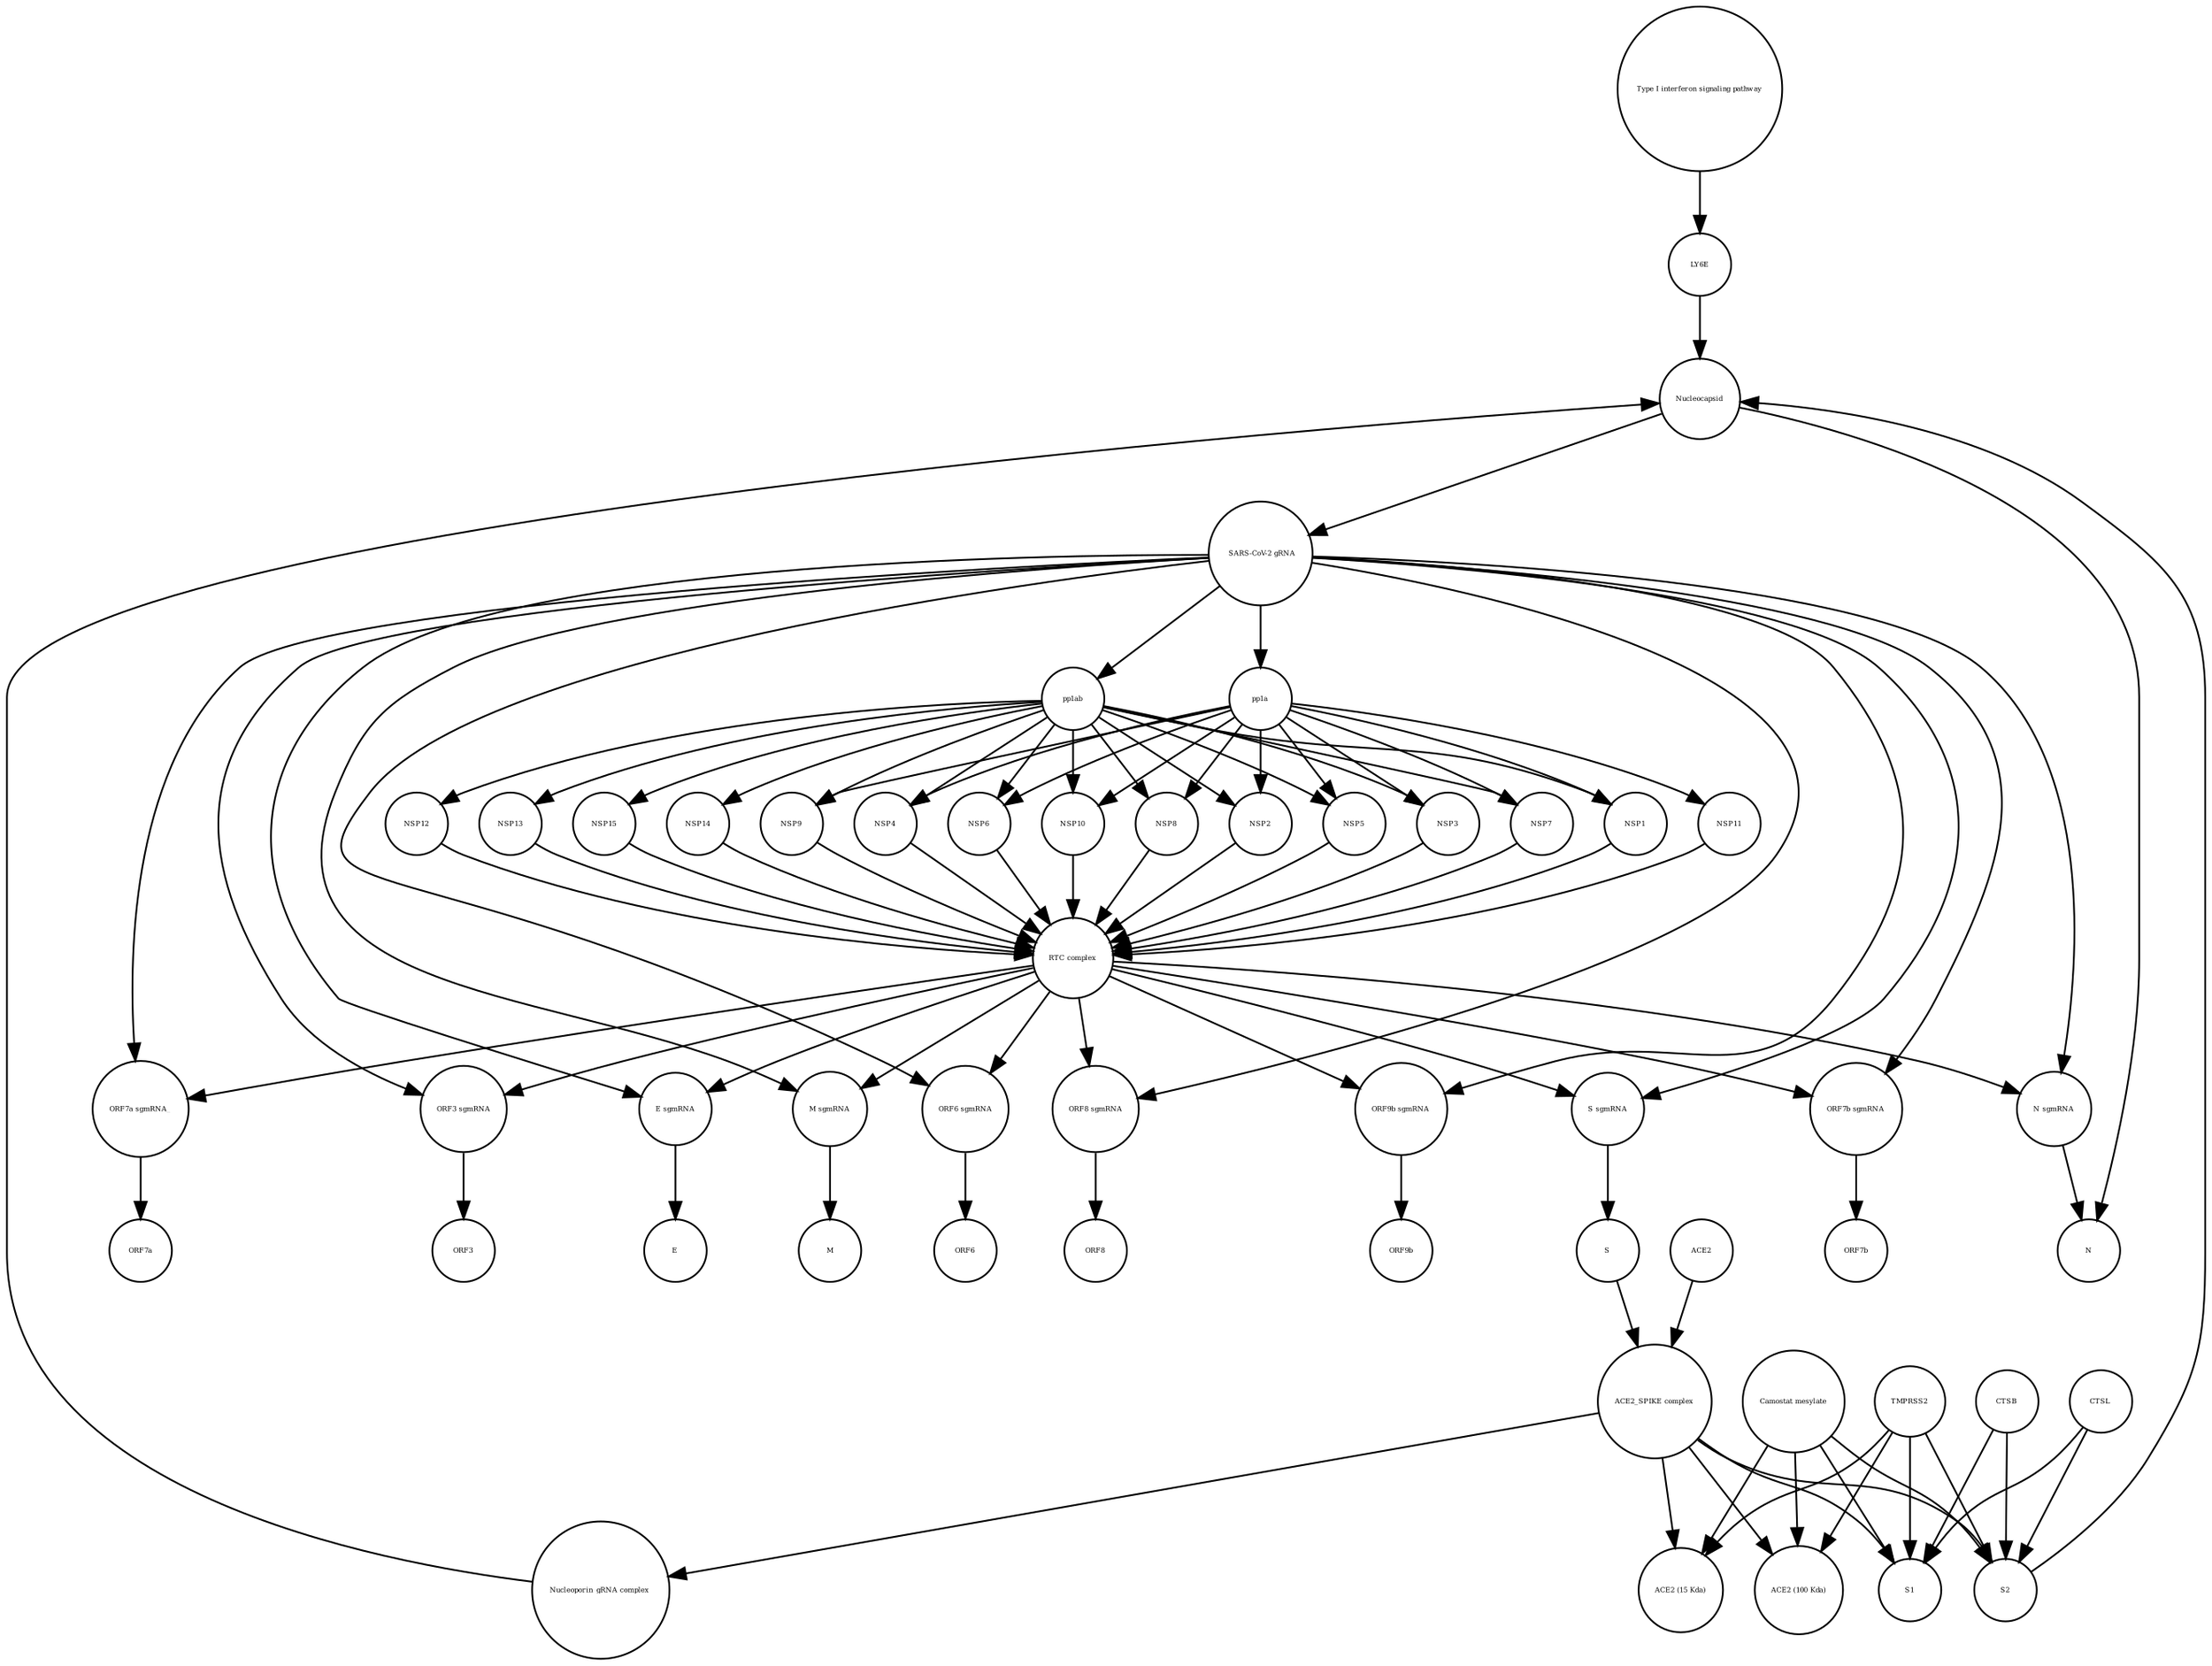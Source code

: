 strict digraph  {
"Type I interferon signaling pathway" [annotation="", bipartite=0, cls=phenotype, fontsize=4, label="Type I interferon signaling pathway", shape=circle];
LY6E [annotation="", bipartite=0, cls=macromolecule, fontsize=4, label=LY6E, shape=circle];
S [annotation="", bipartite=0, cls=macromolecule, fontsize=4, label=S, shape=circle];
ORF8 [annotation="", bipartite=0, cls=macromolecule, fontsize=4, label=ORF8, shape=circle];
"Camostat mesylate" [annotation="urn_miriam_pubchem.compound_2536", bipartite=0, cls="simple chemical", fontsize=4, label="Camostat mesylate", shape=circle];
ORF3 [annotation="", bipartite=0, cls=macromolecule, fontsize=4, label=ORF3, shape=circle];
"E sgmRNA" [annotation="", bipartite=0, cls="nucleic acid feature", fontsize=4, label="E sgmRNA", shape=circle];
"ACE2 (100 Kda)" [annotation="", bipartite=0, cls=macromolecule, fontsize=4, label="ACE2 (100 Kda)", shape=circle];
CTSL [annotation="", bipartite=0, cls=macromolecule, fontsize=4, label=CTSL, shape=circle];
"ACE2 (15 Kda)" [annotation="", bipartite=0, cls=macromolecule, fontsize=4, label="ACE2 (15 Kda)", shape=circle];
ORF7a [annotation="", bipartite=0, cls=macromolecule, fontsize=4, label=ORF7a, shape=circle];
"M sgmRNA" [annotation="", bipartite=0, cls="nucleic acid feature", fontsize=4, label="M sgmRNA", shape=circle];
NSP8 [annotation="", bipartite=0, cls=macromolecule, fontsize=4, label=NSP8, shape=circle];
NSP2 [annotation="", bipartite=0, cls=macromolecule, fontsize=4, label=NSP2, shape=circle];
NSP5 [annotation="", bipartite=0, cls=macromolecule, fontsize=4, label=NSP5, shape=circle];
pp1a [annotation="", bipartite=0, cls=macromolecule, fontsize=4, label=pp1a, shape=circle];
" SARS-CoV-2 gRNA" [annotation="", bipartite=0, cls="nucleic acid feature", fontsize=4, label=" SARS-CoV-2 gRNA", shape=circle];
NSP3 [annotation="", bipartite=0, cls=macromolecule, fontsize=4, label=NSP3, shape=circle];
NSP7 [annotation="", bipartite=0, cls=macromolecule, fontsize=4, label=NSP7, shape=circle];
"S sgmRNA" [annotation="", bipartite=0, cls="nucleic acid feature", fontsize=4, label="S sgmRNA", shape=circle];
CTSB [annotation="", bipartite=0, cls=macromolecule, fontsize=4, label=CTSB, shape=circle];
S1 [annotation="", bipartite=0, cls=macromolecule, fontsize=4, label=S1, shape=circle];
TMPRSS2 [annotation="", bipartite=0, cls=macromolecule, fontsize=4, label=TMPRSS2, shape=circle];
ORF9b [annotation="", bipartite=0, cls=macromolecule, fontsize=4, label=ORF9b, shape=circle];
NSP14 [annotation="", bipartite=0, cls=macromolecule, fontsize=4, label=NSP14, shape=circle];
"N sgmRNA" [annotation="", bipartite=0, cls="nucleic acid feature", fontsize=4, label="N sgmRNA", shape=circle];
E [annotation="", bipartite=0, cls=macromolecule, fontsize=4, label=E, shape=circle];
ACE2 [annotation="", bipartite=0, cls=macromolecule, fontsize=4, label=ACE2, shape=circle];
"ORF6 sgmRNA" [annotation="", bipartite=0, cls="nucleic acid feature", fontsize=4, label="ORF6 sgmRNA", shape=circle];
NSP1 [annotation="", bipartite=0, cls=macromolecule, fontsize=4, label=NSP1, shape=circle];
"Nucleoporin_gRNA complex " [annotation="", bipartite=0, cls=complex, fontsize=4, label="Nucleoporin_gRNA complex ", shape=circle];
"ORF8 sgmRNA" [annotation="", bipartite=0, cls="nucleic acid feature", fontsize=4, label="ORF8 sgmRNA", shape=circle];
ORF7b [annotation="", bipartite=0, cls=macromolecule, fontsize=4, label=ORF7b, shape=circle];
NSP12 [annotation="", bipartite=0, cls=macromolecule, fontsize=4, label=NSP12, shape=circle];
NSP13 [annotation="", bipartite=0, cls=macromolecule, fontsize=4, label=NSP13, shape=circle];
"ORF9b sgmRNA" [annotation="", bipartite=0, cls="nucleic acid feature", fontsize=4, label="ORF9b sgmRNA", shape=circle];
NSP9 [annotation="", bipartite=0, cls=macromolecule, fontsize=4, label=NSP9, shape=circle];
"ORF7b sgmRNA" [annotation="", bipartite=0, cls="nucleic acid feature", fontsize=4, label="ORF7b sgmRNA", shape=circle];
NSP4 [annotation="", bipartite=0, cls=macromolecule, fontsize=4, label=NSP4, shape=circle];
S2 [annotation="", bipartite=0, cls=macromolecule, fontsize=4, label=S2, shape=circle];
NSP6 [annotation="", bipartite=0, cls=macromolecule, fontsize=4, label=NSP6, shape=circle];
M [annotation="", bipartite=0, cls=macromolecule, fontsize=4, label=M, shape=circle];
ORF6 [annotation="", bipartite=0, cls=macromolecule, fontsize=4, label=ORF6, shape=circle];
NSP15 [annotation="", bipartite=0, cls=macromolecule, fontsize=4, label=NSP15, shape=circle];
NSP11 [annotation="", bipartite=0, cls=macromolecule, fontsize=4, label=NSP11, shape=circle];
"ACE2_SPIKE complex" [annotation="", bipartite=0, cls=complex, fontsize=4, label="ACE2_SPIKE complex", shape=circle];
"ORF7a sgmRNA_" [annotation="", bipartite=0, cls="nucleic acid feature", fontsize=4, label="ORF7a sgmRNA_", shape=circle];
NSP10 [annotation="", bipartite=0, cls=macromolecule, fontsize=4, label=NSP10, shape=circle];
"ORF3 sgmRNA" [annotation="", bipartite=0, cls="nucleic acid feature", fontsize=4, label="ORF3 sgmRNA", shape=circle];
pp1ab [annotation="", bipartite=0, cls=macromolecule, fontsize=4, label=pp1ab, shape=circle];
Nucleocapsid [annotation="", bipartite=0, cls=complex, fontsize=4, label=Nucleocapsid, shape=circle];
"RTC complex" [annotation="", bipartite=0, cls=complex, fontsize=4, label="RTC complex", shape=circle];
N [annotation="", bipartite=0, cls=macromolecule, fontsize=4, label=N, shape=circle];
"Type I interferon signaling pathway" -> LY6E  [annotation="", interaction_type=stimulation];
LY6E -> Nucleocapsid  [annotation="urn_miriam_doi_10.1101%2F2020.03.05.979260|urn_miriam_doi_10.1101%2F2020.04.02.021469", interaction_type=inhibition];
S -> "ACE2_SPIKE complex"  [annotation="", interaction_type=production];
"Camostat mesylate" -> S1  [annotation="urn_miriam_pubmed_32142651|urn_miriam_pubmed_32094589|urn_miriam_pubmed_24227843", interaction_type=inhibition];
"Camostat mesylate" -> "ACE2 (100 Kda)"  [annotation="urn_miriam_pubmed_32142651|urn_miriam_pubmed_32094589|urn_miriam_pubmed_24227843", interaction_type=inhibition];
"Camostat mesylate" -> S2  [annotation="urn_miriam_pubmed_32142651|urn_miriam_pubmed_32094589|urn_miriam_pubmed_24227843", interaction_type=inhibition];
"Camostat mesylate" -> "ACE2 (15 Kda)"  [annotation="urn_miriam_pubmed_32142651|urn_miriam_pubmed_32094589|urn_miriam_pubmed_24227843", interaction_type=inhibition];
"E sgmRNA" -> E  [annotation="", interaction_type=production];
CTSL -> S1  [annotation=urn_miriam_pubmed_32142651, interaction_type=catalysis];
CTSL -> S2  [annotation=urn_miriam_pubmed_32142651, interaction_type=catalysis];
"M sgmRNA" -> M  [annotation="", interaction_type=production];
NSP8 -> "RTC complex"  [annotation="", interaction_type=production];
NSP2 -> "RTC complex"  [annotation="", interaction_type=production];
NSP5 -> "RTC complex"  [annotation="", interaction_type=production];
pp1a -> NSP6  [annotation=urn_miriam_pubmed_31226023, interaction_type=catalysis];
pp1a -> NSP3  [annotation=urn_miriam_pubmed_31226023, interaction_type=catalysis];
pp1a -> NSP7  [annotation=urn_miriam_pubmed_31226023, interaction_type=catalysis];
pp1a -> NSP9  [annotation=urn_miriam_pubmed_31226023, interaction_type=catalysis];
pp1a -> NSP11  [annotation=urn_miriam_pubmed_31226023, interaction_type=catalysis];
pp1a -> NSP8  [annotation=urn_miriam_pubmed_31226023, interaction_type=catalysis];
pp1a -> NSP10  [annotation=urn_miriam_pubmed_31226023, interaction_type=catalysis];
pp1a -> NSP2  [annotation=urn_miriam_pubmed_31226023, interaction_type=catalysis];
pp1a -> NSP1  [annotation=urn_miriam_pubmed_31226023, interaction_type=catalysis];
pp1a -> NSP5  [annotation=urn_miriam_pubmed_31226023, interaction_type=catalysis];
pp1a -> NSP4  [annotation=urn_miriam_pubmed_31226023, interaction_type=catalysis];
" SARS-CoV-2 gRNA" -> pp1ab  [annotation="", interaction_type=production];
" SARS-CoV-2 gRNA" -> "ORF9b sgmRNA"  [annotation="", interaction_type=production];
" SARS-CoV-2 gRNA" -> "E sgmRNA"  [annotation="", interaction_type=production];
" SARS-CoV-2 gRNA" -> "S sgmRNA"  [annotation="", interaction_type=production];
" SARS-CoV-2 gRNA" -> "ORF7a sgmRNA_"  [annotation="", interaction_type=production];
" SARS-CoV-2 gRNA" -> "ORF7b sgmRNA"  [annotation="", interaction_type=production];
" SARS-CoV-2 gRNA" -> "M sgmRNA"  [annotation="", interaction_type=production];
" SARS-CoV-2 gRNA" -> "ORF3 sgmRNA"  [annotation="", interaction_type=production];
" SARS-CoV-2 gRNA" -> "ORF6 sgmRNA"  [annotation="", interaction_type=production];
" SARS-CoV-2 gRNA" -> "N sgmRNA"  [annotation="", interaction_type=production];
" SARS-CoV-2 gRNA" -> "ORF8 sgmRNA"  [annotation="", interaction_type=production];
" SARS-CoV-2 gRNA" -> pp1a  [annotation="", interaction_type=production];
NSP3 -> "RTC complex"  [annotation="", interaction_type=production];
NSP7 -> "RTC complex"  [annotation="", interaction_type=production];
"S sgmRNA" -> S  [annotation="", interaction_type=production];
CTSB -> S1  [annotation=urn_miriam_pubmed_32142651, interaction_type=catalysis];
CTSB -> S2  [annotation=urn_miriam_pubmed_32142651, interaction_type=catalysis];
TMPRSS2 -> S1  [annotation="urn_miriam_pubmed_32142651|urn_miriam_pubmed_32094589|urn_miriam_pubmed_24227843", interaction_type=catalysis];
TMPRSS2 -> "ACE2 (100 Kda)"  [annotation="urn_miriam_pubmed_32142651|urn_miriam_pubmed_32094589|urn_miriam_pubmed_24227843", interaction_type=catalysis];
TMPRSS2 -> S2  [annotation="urn_miriam_pubmed_32142651|urn_miriam_pubmed_32094589|urn_miriam_pubmed_24227843", interaction_type=catalysis];
TMPRSS2 -> "ACE2 (15 Kda)"  [annotation="urn_miriam_pubmed_32142651|urn_miriam_pubmed_32094589|urn_miriam_pubmed_24227843", interaction_type=catalysis];
NSP14 -> "RTC complex"  [annotation="", interaction_type=production];
"N sgmRNA" -> N  [annotation="", interaction_type=production];
ACE2 -> "ACE2_SPIKE complex"  [annotation="", interaction_type=production];
"ORF6 sgmRNA" -> ORF6  [annotation="", interaction_type=production];
NSP1 -> "RTC complex"  [annotation="", interaction_type=production];
"Nucleoporin_gRNA complex " -> Nucleocapsid  [annotation="", interaction_type=production];
"ORF8 sgmRNA" -> ORF8  [annotation="", interaction_type=production];
NSP12 -> "RTC complex"  [annotation="", interaction_type=production];
NSP13 -> "RTC complex"  [annotation="", interaction_type=production];
"ORF9b sgmRNA" -> ORF9b  [annotation="", interaction_type=production];
NSP9 -> "RTC complex"  [annotation="", interaction_type=production];
"ORF7b sgmRNA" -> ORF7b  [annotation="", interaction_type=production];
NSP4 -> "RTC complex"  [annotation="", interaction_type=production];
S2 -> Nucleocapsid  [annotation="", interaction_type=stimulation];
NSP6 -> "RTC complex"  [annotation="", interaction_type=production];
NSP15 -> "RTC complex"  [annotation="", interaction_type=production];
NSP11 -> "RTC complex"  [annotation="", interaction_type=production];
"ACE2_SPIKE complex" -> S1  [annotation="", interaction_type=production];
"ACE2_SPIKE complex" -> S2  [annotation="", interaction_type=production];
"ACE2_SPIKE complex" -> "ACE2 (100 Kda)"  [annotation="", interaction_type=production];
"ACE2_SPIKE complex" -> "ACE2 (15 Kda)"  [annotation="", interaction_type=production];
"ACE2_SPIKE complex" -> "Nucleoporin_gRNA complex "  [annotation="urn_miriam_pubmed_32142651|urn_miriam_pubmed_32094589", interaction_type=stimulation];
"ORF7a sgmRNA_" -> ORF7a  [annotation="", interaction_type=production];
NSP10 -> "RTC complex"  [annotation="", interaction_type=production];
"ORF3 sgmRNA" -> ORF3  [annotation="", interaction_type=production];
pp1ab -> NSP6  [annotation=urn_miriam_pubmed_31226023, interaction_type=catalysis];
pp1ab -> NSP3  [annotation=urn_miriam_pubmed_31226023, interaction_type=catalysis];
pp1ab -> NSP13  [annotation=urn_miriam_pubmed_31226023, interaction_type=catalysis];
pp1ab -> NSP7  [annotation=urn_miriam_pubmed_31226023, interaction_type=catalysis];
pp1ab -> NSP9  [annotation=urn_miriam_pubmed_31226023, interaction_type=catalysis];
pp1ab -> NSP15  [annotation=urn_miriam_pubmed_31226023, interaction_type=catalysis];
pp1ab -> NSP8  [annotation=urn_miriam_pubmed_31226023, interaction_type=catalysis];
pp1ab -> NSP10  [annotation=urn_miriam_pubmed_31226023, interaction_type=catalysis];
pp1ab -> NSP14  [annotation=urn_miriam_pubmed_31226023, interaction_type=catalysis];
pp1ab -> NSP2  [annotation=urn_miriam_pubmed_31226023, interaction_type=catalysis];
pp1ab -> NSP1  [annotation=urn_miriam_pubmed_31226023, interaction_type=catalysis];
pp1ab -> NSP5  [annotation=urn_miriam_pubmed_31226023, interaction_type=catalysis];
pp1ab -> NSP4  [annotation=urn_miriam_pubmed_31226023, interaction_type=catalysis];
pp1ab -> NSP12  [annotation=urn_miriam_pubmed_31226023, interaction_type=catalysis];
Nucleocapsid -> " SARS-CoV-2 gRNA"  [annotation="", interaction_type=production];
Nucleocapsid -> N  [annotation="", interaction_type=production];
"RTC complex" -> "ORF9b sgmRNA"  [annotation=urn_miriam_pubmed_31226023, interaction_type="necessary stimulation"];
"RTC complex" -> "E sgmRNA"  [annotation=urn_miriam_pubmed_31226023, interaction_type="necessary stimulation"];
"RTC complex" -> "S sgmRNA"  [annotation=urn_miriam_pubmed_31226023, interaction_type="necessary stimulation"];
"RTC complex" -> "ORF7a sgmRNA_"  [annotation=urn_miriam_pubmed_31226023, interaction_type="necessary stimulation"];
"RTC complex" -> "ORF7b sgmRNA"  [annotation=urn_miriam_pubmed_31226023, interaction_type="necessary stimulation"];
"RTC complex" -> "M sgmRNA"  [annotation=urn_miriam_pubmed_31226023, interaction_type="necessary stimulation"];
"RTC complex" -> "ORF3 sgmRNA"  [annotation=urn_miriam_pubmed_31226023, interaction_type="necessary stimulation"];
"RTC complex" -> "N sgmRNA"  [annotation=urn_miriam_pubmed_31226023, interaction_type="necessary stimulation"];
"RTC complex" -> "ORF6 sgmRNA"  [annotation=urn_miriam_pubmed_31226023, interaction_type="necessary stimulation"];
"RTC complex" -> "ORF8 sgmRNA"  [annotation=urn_miriam_pubmed_31226023, interaction_type="necessary stimulation"];
}
